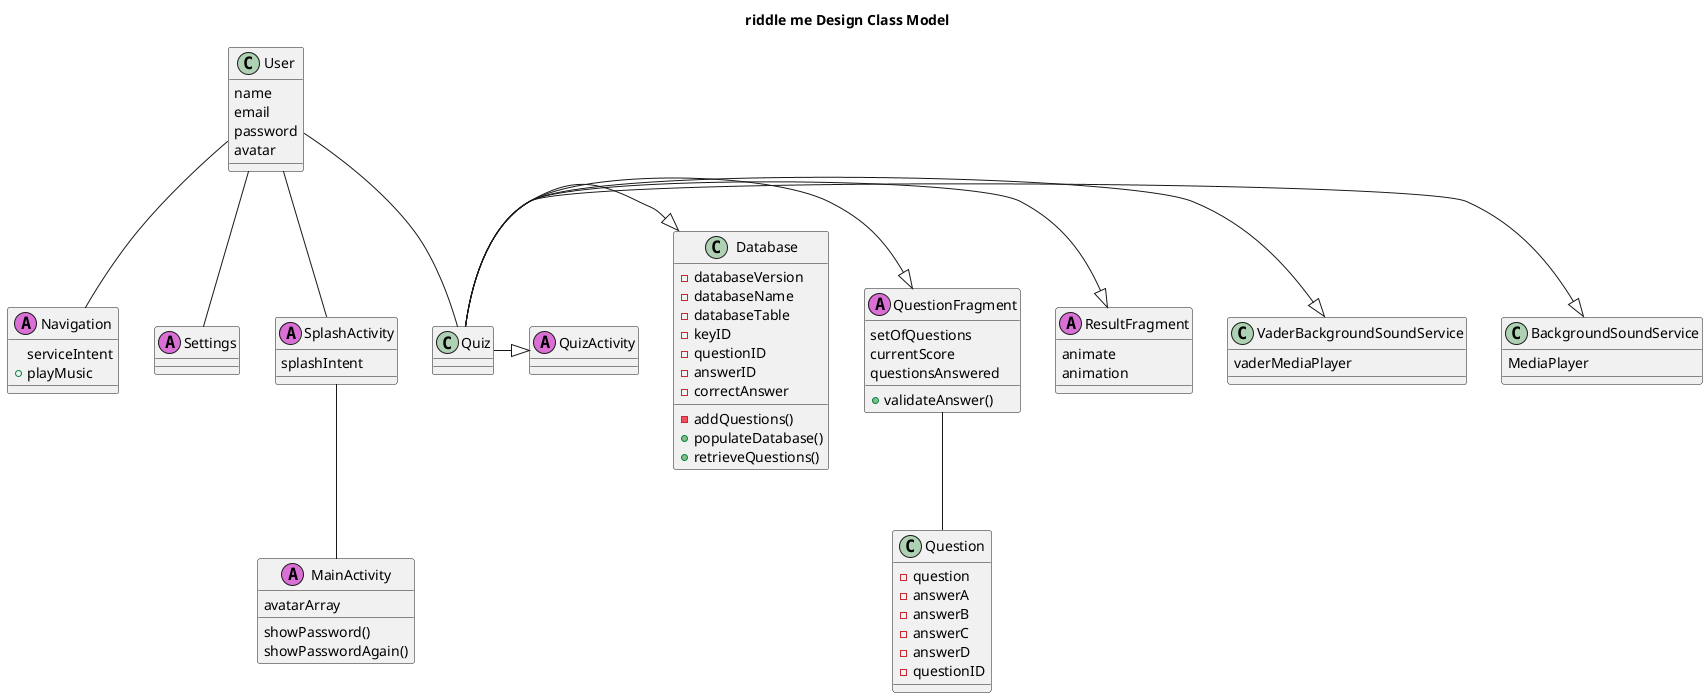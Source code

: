 @startuml

' name:     Brandon Toups, Evan McCarthy
' email:    bmt0015        esm0012
' class:    COMP3710-001
' date:     3 May 2018ƒ
' file:     design-class-diagram.puml

title riddle me Design Class Model

class BackgroundSoundService {
    MediaPlayer
} 
class VaderBackgroundSoundService {
    vaderMediaPlayer
}
class Database {
    -databaseVersion
    -databaseName
    -databaseTable
    -keyID
    -questionID
    -answerID
    -correctAnswer
    -addQuestions()
    +populateDatabase()
    +retrieveQuestions()
}
class MainActivity << (A,orchid) >> {
    avatarArray
    showPassword()
    showPasswordAgain()
}
class Navigation << (A,orchid) >> {
    serviceIntent
    +playMusic
}
class Question {
    -question
    -answerA
    -answerB
    -answerC
    -answerD
    -questionID
}
class QuestionFragment << (A,orchid) >> {
    setOfQuestions
    currentScore
    questionsAnswered
    +validateAnswer()
}
class QuizActivity << (A,orchid) >> {

}
class ResultFragment << (A,orchid) >> {
    animate
    animation
}
class Settings << (A,orchid) >> {

}
class SplashActivity << (A,orchid) >> {
    splashIntent
}
class User {
    name
    email
    password
    avatar


}

User -- Settings
User -- Navigation
User -- SplashActivity
SplashActivity -- MainActivity
User -- Quiz
Quiz -|> QuestionFragment
Quiz -|> BackgroundSoundService
Quiz -|> VaderBackgroundSoundService
Quiz -|> ResultFragment
Quiz -|> Database
QuestionFragment -- Question
Quiz -|> QuizActivity

@enduml
